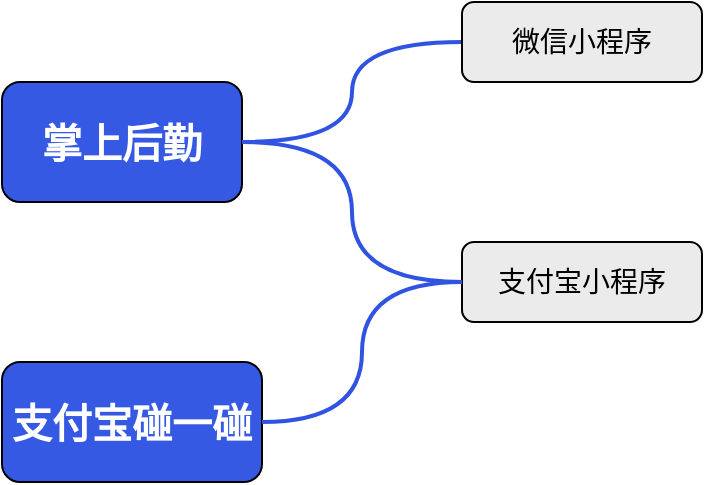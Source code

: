<mxfile version="28.2.5">
  <diagram name="第 1 页" id="ZO3rH8YjWERtdVbSypMz">
    <mxGraphModel dx="1213" dy="657" grid="1" gridSize="10" guides="1" tooltips="1" connect="1" arrows="1" fold="1" page="1" pageScale="1" pageWidth="827" pageHeight="1169" math="0" shadow="0">
      <root>
        <mxCell id="0" />
        <mxCell id="1" parent="0" />
        <mxCell id="nDctGN0-oycBQMKMwsl5-1" style="rounded=0;orthogonalLoop=1;jettySize=auto;html=1;exitX=1;exitY=0.5;exitDx=0;exitDy=0;entryX=0;entryY=0.5;entryDx=0;entryDy=0;edgeStyle=orthogonalEdgeStyle;endArrow=none;endFill=0;strokeColor=#3054E1;jumpStyle=none;curved=1;strokeWidth=2;" edge="1" parent="1" source="pypmLrJN1XnfOf-GO7F7-2" target="pypmLrJN1XnfOf-GO7F7-4">
          <mxGeometry relative="1" as="geometry" />
        </mxCell>
        <mxCell id="pypmLrJN1XnfOf-GO7F7-2" value="&lt;font style=&quot;color: rgb(255, 255, 255); font-size: 20px;&quot;&gt;&lt;b style=&quot;&quot;&gt;掌上后勤&lt;/b&gt;&lt;/font&gt;" style="rounded=1;whiteSpace=wrap;html=1;fillColor=#3659E4;" parent="1" vertex="1">
          <mxGeometry x="170" y="270" width="120" height="60" as="geometry" />
        </mxCell>
        <mxCell id="pypmLrJN1XnfOf-GO7F7-3" value="&lt;font color=&quot;#ffffff&quot;&gt;&lt;span style=&quot;font-size: 20px;&quot;&gt;&lt;b&gt;支付宝碰一碰&lt;/b&gt;&lt;/span&gt;&lt;/font&gt;" style="rounded=1;whiteSpace=wrap;html=1;fillColor=#3659E4;" parent="1" vertex="1">
          <mxGeometry x="170" y="410" width="130" height="60" as="geometry" />
        </mxCell>
        <mxCell id="pypmLrJN1XnfOf-GO7F7-4" value="&lt;font style=&quot;font-size: 14px;&quot;&gt;微信小程序&lt;/font&gt;" style="rounded=1;whiteSpace=wrap;html=1;fillColor=#EBEBEB;" parent="1" vertex="1">
          <mxGeometry x="400" y="230" width="120" height="40" as="geometry" />
        </mxCell>
        <mxCell id="pypmLrJN1XnfOf-GO7F7-5" value="&lt;span style=&quot;font-size: 14px;&quot;&gt;支付宝小程序&lt;/span&gt;" style="rounded=1;whiteSpace=wrap;html=1;fillColor=#EBEBEB;" parent="1" vertex="1">
          <mxGeometry x="400" y="350" width="120" height="40" as="geometry" />
        </mxCell>
        <mxCell id="nDctGN0-oycBQMKMwsl5-2" style="rounded=0;orthogonalLoop=1;jettySize=auto;html=1;exitX=1;exitY=0.5;exitDx=0;exitDy=0;entryX=0;entryY=0.5;entryDx=0;entryDy=0;edgeStyle=orthogonalEdgeStyle;endArrow=none;endFill=0;strokeColor=#3054E1;jumpStyle=none;curved=1;strokeWidth=2;" edge="1" parent="1" source="pypmLrJN1XnfOf-GO7F7-2" target="pypmLrJN1XnfOf-GO7F7-5">
          <mxGeometry relative="1" as="geometry">
            <mxPoint x="330" y="350" as="sourcePoint" />
            <mxPoint x="430" y="320" as="targetPoint" />
          </mxGeometry>
        </mxCell>
        <mxCell id="nDctGN0-oycBQMKMwsl5-3" style="rounded=0;orthogonalLoop=1;jettySize=auto;html=1;exitX=1;exitY=0.5;exitDx=0;exitDy=0;entryX=0;entryY=0.5;entryDx=0;entryDy=0;edgeStyle=orthogonalEdgeStyle;endArrow=none;endFill=0;strokeColor=#3054E1;jumpStyle=none;curved=1;strokeWidth=2;" edge="1" parent="1" source="pypmLrJN1XnfOf-GO7F7-3" target="pypmLrJN1XnfOf-GO7F7-5">
          <mxGeometry relative="1" as="geometry">
            <mxPoint x="350" y="420" as="sourcePoint" />
            <mxPoint x="450" y="500" as="targetPoint" />
          </mxGeometry>
        </mxCell>
      </root>
    </mxGraphModel>
  </diagram>
</mxfile>
